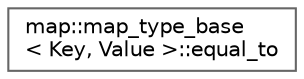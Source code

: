 digraph "类继承关系图"
{
 // LATEX_PDF_SIZE
  bgcolor="transparent";
  edge [fontname=Helvetica,fontsize=10,labelfontname=Helvetica,labelfontsize=10];
  node [fontname=Helvetica,fontsize=10,shape=box,height=0.2,width=0.4];
  rankdir="LR";
  Node0 [id="Node000000",label="map::map_type_base\l\< Key, Value \>::equal_to",height=0.2,width=0.4,color="grey40", fillcolor="white", style="filled",URL="$structmap_1_1map__type__base_1_1equal__to.html",tooltip=" "];
}
